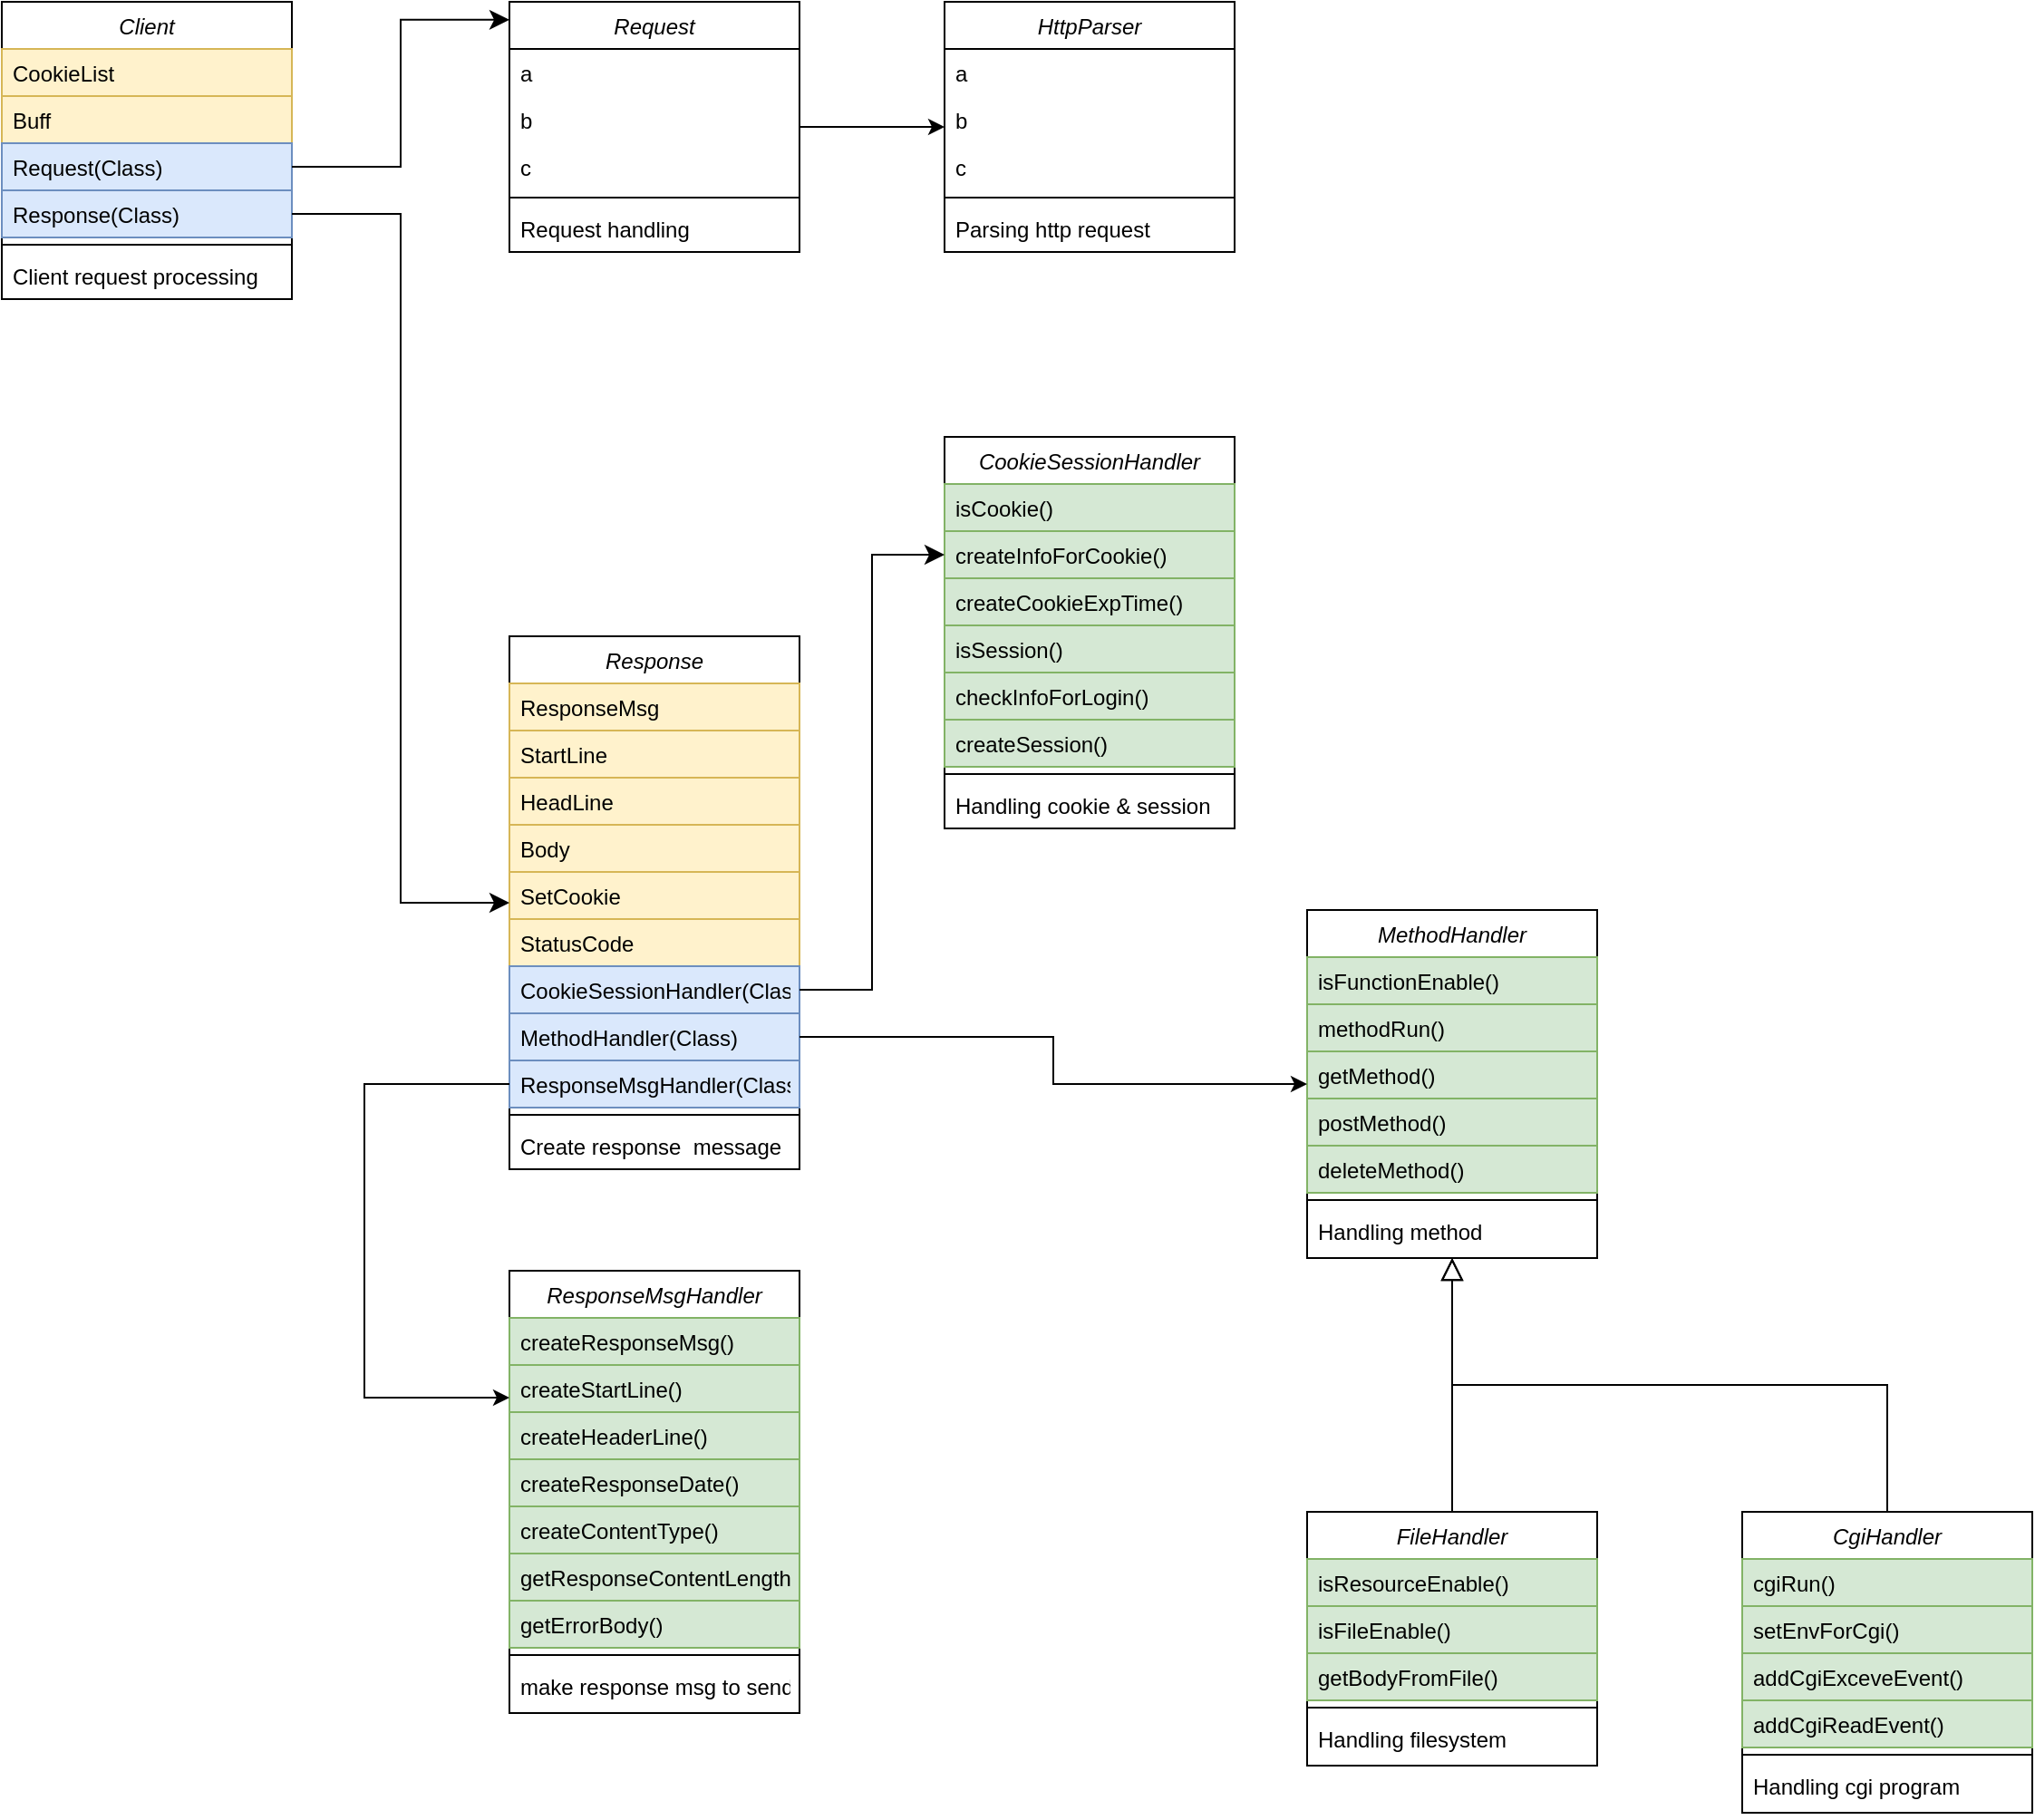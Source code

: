 <mxfile version="21.1.2" type="github">
  <diagram id="C5RBs43oDa-KdzZeNtuy" name="Page-1">
    <mxGraphModel dx="2389" dy="799" grid="1" gridSize="10" guides="1" tooltips="1" connect="1" arrows="1" fold="1" page="1" pageScale="1" pageWidth="827" pageHeight="1169" math="0" shadow="0">
      <root>
        <mxCell id="WIyWlLk6GJQsqaUBKTNV-0" />
        <mxCell id="WIyWlLk6GJQsqaUBKTNV-1" parent="WIyWlLk6GJQsqaUBKTNV-0" />
        <mxCell id="t9GPucWmVJ9je9P9OI-h-0" value="Client" style="swimlane;fontStyle=2;align=center;verticalAlign=top;childLayout=stackLayout;horizontal=1;startSize=26;horizontalStack=0;resizeParent=1;resizeLast=0;collapsible=1;marginBottom=0;rounded=0;shadow=0;strokeWidth=1;" parent="WIyWlLk6GJQsqaUBKTNV-1" vertex="1">
          <mxGeometry x="-440" y="120" width="160" height="164" as="geometry">
            <mxRectangle x="230" y="140" width="160" height="26" as="alternateBounds" />
          </mxGeometry>
        </mxCell>
        <mxCell id="t9GPucWmVJ9je9P9OI-h-1" value="CookieList" style="text;align=left;verticalAlign=top;spacingLeft=4;spacingRight=4;overflow=hidden;rotatable=0;points=[[0,0.5],[1,0.5]];portConstraint=eastwest;fillColor=#fff2cc;strokeColor=#d6b656;" parent="t9GPucWmVJ9je9P9OI-h-0" vertex="1">
          <mxGeometry y="26" width="160" height="26" as="geometry" />
        </mxCell>
        <mxCell id="t9GPucWmVJ9je9P9OI-h-2" value="Buff" style="text;align=left;verticalAlign=top;spacingLeft=4;spacingRight=4;overflow=hidden;rotatable=0;points=[[0,0.5],[1,0.5]];portConstraint=eastwest;rounded=0;shadow=0;html=0;fillColor=#fff2cc;strokeColor=#d6b656;" parent="t9GPucWmVJ9je9P9OI-h-0" vertex="1">
          <mxGeometry y="52" width="160" height="26" as="geometry" />
        </mxCell>
        <mxCell id="t9GPucWmVJ9je9P9OI-h-3" value="Request(Class)" style="text;align=left;verticalAlign=top;spacingLeft=4;spacingRight=4;overflow=hidden;rotatable=0;points=[[0,0.5],[1,0.5]];portConstraint=eastwest;rounded=0;shadow=0;html=0;fillColor=#dae8fc;strokeColor=#6c8ebf;" parent="t9GPucWmVJ9je9P9OI-h-0" vertex="1">
          <mxGeometry y="78" width="160" height="26" as="geometry" />
        </mxCell>
        <mxCell id="t9GPucWmVJ9je9P9OI-h-6" value="Response(Class)" style="text;align=left;verticalAlign=top;spacingLeft=4;spacingRight=4;overflow=hidden;rotatable=0;points=[[0,0.5],[1,0.5]];portConstraint=eastwest;rounded=0;shadow=0;html=0;fillColor=#dae8fc;strokeColor=#6c8ebf;" parent="t9GPucWmVJ9je9P9OI-h-0" vertex="1">
          <mxGeometry y="104" width="160" height="26" as="geometry" />
        </mxCell>
        <mxCell id="t9GPucWmVJ9je9P9OI-h-4" value="" style="line;html=1;strokeWidth=1;align=left;verticalAlign=middle;spacingTop=-1;spacingLeft=3;spacingRight=3;rotatable=0;labelPosition=right;points=[];portConstraint=eastwest;" parent="t9GPucWmVJ9je9P9OI-h-0" vertex="1">
          <mxGeometry y="130" width="160" height="8" as="geometry" />
        </mxCell>
        <mxCell id="t9GPucWmVJ9je9P9OI-h-5" value="Client request processing" style="text;align=left;verticalAlign=top;spacingLeft=4;spacingRight=4;overflow=hidden;rotatable=0;points=[[0,0.5],[1,0.5]];portConstraint=eastwest;" parent="t9GPucWmVJ9je9P9OI-h-0" vertex="1">
          <mxGeometry y="138" width="160" height="26" as="geometry" />
        </mxCell>
        <mxCell id="t9GPucWmVJ9je9P9OI-h-34" value="" style="edgeStyle=orthogonalEdgeStyle;rounded=0;orthogonalLoop=1;jettySize=auto;html=1;" parent="WIyWlLk6GJQsqaUBKTNV-1" source="t9GPucWmVJ9je9P9OI-h-7" target="t9GPucWmVJ9je9P9OI-h-28" edge="1">
          <mxGeometry relative="1" as="geometry" />
        </mxCell>
        <mxCell id="t9GPucWmVJ9je9P9OI-h-7" value="Request" style="swimlane;fontStyle=2;align=center;verticalAlign=top;childLayout=stackLayout;horizontal=1;startSize=26;horizontalStack=0;resizeParent=1;resizeLast=0;collapsible=1;marginBottom=0;rounded=0;shadow=0;strokeWidth=1;" parent="WIyWlLk6GJQsqaUBKTNV-1" vertex="1">
          <mxGeometry x="-160" y="120" width="160" height="138" as="geometry">
            <mxRectangle x="230" y="140" width="160" height="26" as="alternateBounds" />
          </mxGeometry>
        </mxCell>
        <mxCell id="t9GPucWmVJ9je9P9OI-h-8" value="a" style="text;align=left;verticalAlign=top;spacingLeft=4;spacingRight=4;overflow=hidden;rotatable=0;points=[[0,0.5],[1,0.5]];portConstraint=eastwest;" parent="t9GPucWmVJ9je9P9OI-h-7" vertex="1">
          <mxGeometry y="26" width="160" height="26" as="geometry" />
        </mxCell>
        <mxCell id="t9GPucWmVJ9je9P9OI-h-9" value="b" style="text;align=left;verticalAlign=top;spacingLeft=4;spacingRight=4;overflow=hidden;rotatable=0;points=[[0,0.5],[1,0.5]];portConstraint=eastwest;rounded=0;shadow=0;html=0;" parent="t9GPucWmVJ9je9P9OI-h-7" vertex="1">
          <mxGeometry y="52" width="160" height="26" as="geometry" />
        </mxCell>
        <mxCell id="t9GPucWmVJ9je9P9OI-h-10" value="c" style="text;align=left;verticalAlign=top;spacingLeft=4;spacingRight=4;overflow=hidden;rotatable=0;points=[[0,0.5],[1,0.5]];portConstraint=eastwest;rounded=0;shadow=0;html=0;" parent="t9GPucWmVJ9je9P9OI-h-7" vertex="1">
          <mxGeometry y="78" width="160" height="26" as="geometry" />
        </mxCell>
        <mxCell id="t9GPucWmVJ9je9P9OI-h-11" value="" style="line;html=1;strokeWidth=1;align=left;verticalAlign=middle;spacingTop=-1;spacingLeft=3;spacingRight=3;rotatable=0;labelPosition=right;points=[];portConstraint=eastwest;" parent="t9GPucWmVJ9je9P9OI-h-7" vertex="1">
          <mxGeometry y="104" width="160" height="8" as="geometry" />
        </mxCell>
        <mxCell id="t9GPucWmVJ9je9P9OI-h-12" value="Request handling" style="text;align=left;verticalAlign=top;spacingLeft=4;spacingRight=4;overflow=hidden;rotatable=0;points=[[0,0.5],[1,0.5]];portConstraint=eastwest;" parent="t9GPucWmVJ9je9P9OI-h-7" vertex="1">
          <mxGeometry y="112" width="160" height="26" as="geometry" />
        </mxCell>
        <mxCell id="t9GPucWmVJ9je9P9OI-h-26" value="" style="edgeStyle=elbowEdgeStyle;elbow=horizontal;endArrow=classic;html=1;curved=0;rounded=0;endSize=8;startSize=8;exitX=1;exitY=0.5;exitDx=0;exitDy=0;entryX=0;entryY=0.072;entryDx=0;entryDy=0;entryPerimeter=0;" parent="WIyWlLk6GJQsqaUBKTNV-1" source="t9GPucWmVJ9je9P9OI-h-3" target="t9GPucWmVJ9je9P9OI-h-7" edge="1">
          <mxGeometry width="50" height="50" relative="1" as="geometry">
            <mxPoint x="-230" y="230" as="sourcePoint" />
            <mxPoint x="-180" y="180" as="targetPoint" />
          </mxGeometry>
        </mxCell>
        <mxCell id="t9GPucWmVJ9je9P9OI-h-28" value="HttpParser" style="swimlane;fontStyle=2;align=center;verticalAlign=top;childLayout=stackLayout;horizontal=1;startSize=26;horizontalStack=0;resizeParent=1;resizeLast=0;collapsible=1;marginBottom=0;rounded=0;shadow=0;strokeWidth=1;" parent="WIyWlLk6GJQsqaUBKTNV-1" vertex="1">
          <mxGeometry x="80" y="120" width="160" height="138" as="geometry">
            <mxRectangle x="230" y="140" width="160" height="26" as="alternateBounds" />
          </mxGeometry>
        </mxCell>
        <mxCell id="t9GPucWmVJ9je9P9OI-h-29" value="a" style="text;align=left;verticalAlign=top;spacingLeft=4;spacingRight=4;overflow=hidden;rotatable=0;points=[[0,0.5],[1,0.5]];portConstraint=eastwest;" parent="t9GPucWmVJ9je9P9OI-h-28" vertex="1">
          <mxGeometry y="26" width="160" height="26" as="geometry" />
        </mxCell>
        <mxCell id="t9GPucWmVJ9je9P9OI-h-30" value="b" style="text;align=left;verticalAlign=top;spacingLeft=4;spacingRight=4;overflow=hidden;rotatable=0;points=[[0,0.5],[1,0.5]];portConstraint=eastwest;rounded=0;shadow=0;html=0;" parent="t9GPucWmVJ9je9P9OI-h-28" vertex="1">
          <mxGeometry y="52" width="160" height="26" as="geometry" />
        </mxCell>
        <mxCell id="t9GPucWmVJ9je9P9OI-h-31" value="c" style="text;align=left;verticalAlign=top;spacingLeft=4;spacingRight=4;overflow=hidden;rotatable=0;points=[[0,0.5],[1,0.5]];portConstraint=eastwest;rounded=0;shadow=0;html=0;" parent="t9GPucWmVJ9je9P9OI-h-28" vertex="1">
          <mxGeometry y="78" width="160" height="26" as="geometry" />
        </mxCell>
        <mxCell id="t9GPucWmVJ9je9P9OI-h-32" value="" style="line;html=1;strokeWidth=1;align=left;verticalAlign=middle;spacingTop=-1;spacingLeft=3;spacingRight=3;rotatable=0;labelPosition=right;points=[];portConstraint=eastwest;" parent="t9GPucWmVJ9je9P9OI-h-28" vertex="1">
          <mxGeometry y="104" width="160" height="8" as="geometry" />
        </mxCell>
        <mxCell id="t9GPucWmVJ9je9P9OI-h-33" value="Parsing http request" style="text;align=left;verticalAlign=top;spacingLeft=4;spacingRight=4;overflow=hidden;rotatable=0;points=[[0,0.5],[1,0.5]];portConstraint=eastwest;" parent="t9GPucWmVJ9je9P9OI-h-28" vertex="1">
          <mxGeometry y="112" width="160" height="26" as="geometry" />
        </mxCell>
        <mxCell id="t9GPucWmVJ9je9P9OI-h-36" value="Response" style="swimlane;fontStyle=2;align=center;verticalAlign=top;childLayout=stackLayout;horizontal=1;startSize=26;horizontalStack=0;resizeParent=1;resizeLast=0;collapsible=1;marginBottom=0;rounded=0;shadow=0;strokeWidth=1;" parent="WIyWlLk6GJQsqaUBKTNV-1" vertex="1">
          <mxGeometry x="-160" y="470" width="160" height="294" as="geometry">
            <mxRectangle x="230" y="140" width="160" height="26" as="alternateBounds" />
          </mxGeometry>
        </mxCell>
        <mxCell id="t9GPucWmVJ9je9P9OI-h-37" value="ResponseMsg" style="text;align=left;verticalAlign=top;spacingLeft=4;spacingRight=4;overflow=hidden;rotatable=0;points=[[0,0.5],[1,0.5]];portConstraint=eastwest;fillColor=#fff2cc;strokeColor=#d6b656;" parent="t9GPucWmVJ9je9P9OI-h-36" vertex="1">
          <mxGeometry y="26" width="160" height="26" as="geometry" />
        </mxCell>
        <mxCell id="t9GPucWmVJ9je9P9OI-h-38" value="StartLine" style="text;align=left;verticalAlign=top;spacingLeft=4;spacingRight=4;overflow=hidden;rotatable=0;points=[[0,0.5],[1,0.5]];portConstraint=eastwest;rounded=0;shadow=0;html=0;fillColor=#fff2cc;strokeColor=#d6b656;" parent="t9GPucWmVJ9je9P9OI-h-36" vertex="1">
          <mxGeometry y="52" width="160" height="26" as="geometry" />
        </mxCell>
        <mxCell id="t9GPucWmVJ9je9P9OI-h-39" value="HeadLine" style="text;align=left;verticalAlign=top;spacingLeft=4;spacingRight=4;overflow=hidden;rotatable=0;points=[[0,0.5],[1,0.5]];portConstraint=eastwest;rounded=0;shadow=0;html=0;fillColor=#fff2cc;strokeColor=#d6b656;" parent="t9GPucWmVJ9je9P9OI-h-36" vertex="1">
          <mxGeometry y="78" width="160" height="26" as="geometry" />
        </mxCell>
        <mxCell id="t9GPucWmVJ9je9P9OI-h-43" value="Body" style="text;align=left;verticalAlign=top;spacingLeft=4;spacingRight=4;overflow=hidden;rotatable=0;points=[[0,0.5],[1,0.5]];portConstraint=eastwest;rounded=0;shadow=0;html=0;fillColor=#fff2cc;strokeColor=#d6b656;" parent="t9GPucWmVJ9je9P9OI-h-36" vertex="1">
          <mxGeometry y="104" width="160" height="26" as="geometry" />
        </mxCell>
        <mxCell id="t9GPucWmVJ9je9P9OI-h-44" value="SetCookie" style="text;align=left;verticalAlign=top;spacingLeft=4;spacingRight=4;overflow=hidden;rotatable=0;points=[[0,0.5],[1,0.5]];portConstraint=eastwest;rounded=0;shadow=0;html=0;fillColor=#fff2cc;strokeColor=#d6b656;" parent="t9GPucWmVJ9je9P9OI-h-36" vertex="1">
          <mxGeometry y="130" width="160" height="26" as="geometry" />
        </mxCell>
        <mxCell id="t9GPucWmVJ9je9P9OI-h-45" value="StatusCode" style="text;align=left;verticalAlign=top;spacingLeft=4;spacingRight=4;overflow=hidden;rotatable=0;points=[[0,0.5],[1,0.5]];portConstraint=eastwest;rounded=0;shadow=0;html=0;fillColor=#fff2cc;strokeColor=#d6b656;" parent="t9GPucWmVJ9je9P9OI-h-36" vertex="1">
          <mxGeometry y="156" width="160" height="26" as="geometry" />
        </mxCell>
        <mxCell id="t9GPucWmVJ9je9P9OI-h-47" value="CookieSessionHandler(Class)" style="text;align=left;verticalAlign=top;spacingLeft=4;spacingRight=4;overflow=hidden;rotatable=0;points=[[0,0.5],[1,0.5]];portConstraint=eastwest;rounded=0;shadow=0;html=0;fillColor=#dae8fc;strokeColor=#6c8ebf;" parent="t9GPucWmVJ9je9P9OI-h-36" vertex="1">
          <mxGeometry y="182" width="160" height="26" as="geometry" />
        </mxCell>
        <mxCell id="t9GPucWmVJ9je9P9OI-h-48" value="MethodHandler(Class)" style="text;align=left;verticalAlign=top;spacingLeft=4;spacingRight=4;overflow=hidden;rotatable=0;points=[[0,0.5],[1,0.5]];portConstraint=eastwest;rounded=0;shadow=0;html=0;fillColor=#dae8fc;strokeColor=#6c8ebf;" parent="t9GPucWmVJ9je9P9OI-h-36" vertex="1">
          <mxGeometry y="208" width="160" height="26" as="geometry" />
        </mxCell>
        <mxCell id="t9GPucWmVJ9je9P9OI-h-49" value="ResponseMsgHandler(Class)" style="text;align=left;verticalAlign=top;spacingLeft=4;spacingRight=4;overflow=hidden;rotatable=0;points=[[0,0.5],[1,0.5]];portConstraint=eastwest;rounded=0;shadow=0;html=0;fillColor=#dae8fc;strokeColor=#6c8ebf;" parent="t9GPucWmVJ9je9P9OI-h-36" vertex="1">
          <mxGeometry y="234" width="160" height="26" as="geometry" />
        </mxCell>
        <mxCell id="t9GPucWmVJ9je9P9OI-h-40" value="" style="line;html=1;strokeWidth=1;align=left;verticalAlign=middle;spacingTop=-1;spacingLeft=3;spacingRight=3;rotatable=0;labelPosition=right;points=[];portConstraint=eastwest;" parent="t9GPucWmVJ9je9P9OI-h-36" vertex="1">
          <mxGeometry y="260" width="160" height="8" as="geometry" />
        </mxCell>
        <mxCell id="t9GPucWmVJ9je9P9OI-h-41" value="Create response  message" style="text;align=left;verticalAlign=top;spacingLeft=4;spacingRight=4;overflow=hidden;rotatable=0;points=[[0,0.5],[1,0.5]];portConstraint=eastwest;" parent="t9GPucWmVJ9je9P9OI-h-36" vertex="1">
          <mxGeometry y="268" width="160" height="26" as="geometry" />
        </mxCell>
        <mxCell id="t9GPucWmVJ9je9P9OI-h-46" value="" style="edgeStyle=elbowEdgeStyle;elbow=horizontal;endArrow=classic;html=1;curved=0;rounded=0;endSize=8;startSize=8;exitX=1;exitY=0.5;exitDx=0;exitDy=0;" parent="WIyWlLk6GJQsqaUBKTNV-1" source="t9GPucWmVJ9je9P9OI-h-6" target="t9GPucWmVJ9je9P9OI-h-36" edge="1">
          <mxGeometry width="50" height="50" relative="1" as="geometry">
            <mxPoint x="-270" y="221" as="sourcePoint" />
            <mxPoint x="-150" y="140" as="targetPoint" />
          </mxGeometry>
        </mxCell>
        <mxCell id="t9GPucWmVJ9je9P9OI-h-75" value="CookieSessionHandler" style="swimlane;fontStyle=2;align=center;verticalAlign=top;childLayout=stackLayout;horizontal=1;startSize=26;horizontalStack=0;resizeParent=1;resizeLast=0;collapsible=1;marginBottom=0;rounded=0;shadow=0;strokeWidth=1;" parent="WIyWlLk6GJQsqaUBKTNV-1" vertex="1">
          <mxGeometry x="80" y="360" width="160" height="216" as="geometry">
            <mxRectangle x="230" y="140" width="160" height="26" as="alternateBounds" />
          </mxGeometry>
        </mxCell>
        <mxCell id="t9GPucWmVJ9je9P9OI-h-76" value="isCookie()" style="text;align=left;verticalAlign=top;spacingLeft=4;spacingRight=4;overflow=hidden;rotatable=0;points=[[0,0.5],[1,0.5]];portConstraint=eastwest;fillColor=#d5e8d4;strokeColor=#82b366;" parent="t9GPucWmVJ9je9P9OI-h-75" vertex="1">
          <mxGeometry y="26" width="160" height="26" as="geometry" />
        </mxCell>
        <mxCell id="t9GPucWmVJ9je9P9OI-h-77" value="createInfoForCookie()" style="text;align=left;verticalAlign=top;spacingLeft=4;spacingRight=4;overflow=hidden;rotatable=0;points=[[0,0.5],[1,0.5]];portConstraint=eastwest;rounded=0;shadow=0;html=0;fillColor=#d5e8d4;strokeColor=#82b366;" parent="t9GPucWmVJ9je9P9OI-h-75" vertex="1">
          <mxGeometry y="52" width="160" height="26" as="geometry" />
        </mxCell>
        <mxCell id="t9GPucWmVJ9je9P9OI-h-78" value="createCookieExpTime()" style="text;align=left;verticalAlign=top;spacingLeft=4;spacingRight=4;overflow=hidden;rotatable=0;points=[[0,0.5],[1,0.5]];portConstraint=eastwest;rounded=0;shadow=0;html=0;fillColor=#d5e8d4;strokeColor=#82b366;" parent="t9GPucWmVJ9je9P9OI-h-75" vertex="1">
          <mxGeometry y="78" width="160" height="26" as="geometry" />
        </mxCell>
        <mxCell id="i1IGVESvHexptYgJBRZD-1" value="isSession()" style="text;align=left;verticalAlign=top;spacingLeft=4;spacingRight=4;overflow=hidden;rotatable=0;points=[[0,0.5],[1,0.5]];portConstraint=eastwest;rounded=0;shadow=0;html=0;fillColor=#d5e8d4;strokeColor=#82b366;" vertex="1" parent="t9GPucWmVJ9je9P9OI-h-75">
          <mxGeometry y="104" width="160" height="26" as="geometry" />
        </mxCell>
        <mxCell id="i1IGVESvHexptYgJBRZD-2" value="checkInfoForLogin()" style="text;align=left;verticalAlign=top;spacingLeft=4;spacingRight=4;overflow=hidden;rotatable=0;points=[[0,0.5],[1,0.5]];portConstraint=eastwest;rounded=0;shadow=0;html=0;fillColor=#d5e8d4;strokeColor=#82b366;" vertex="1" parent="t9GPucWmVJ9je9P9OI-h-75">
          <mxGeometry y="130" width="160" height="26" as="geometry" />
        </mxCell>
        <mxCell id="i1IGVESvHexptYgJBRZD-3" value="createSession()" style="text;align=left;verticalAlign=top;spacingLeft=4;spacingRight=4;overflow=hidden;rotatable=0;points=[[0,0.5],[1,0.5]];portConstraint=eastwest;rounded=0;shadow=0;html=0;fillColor=#d5e8d4;strokeColor=#82b366;" vertex="1" parent="t9GPucWmVJ9je9P9OI-h-75">
          <mxGeometry y="156" width="160" height="26" as="geometry" />
        </mxCell>
        <mxCell id="t9GPucWmVJ9je9P9OI-h-79" value="" style="line;html=1;strokeWidth=1;align=left;verticalAlign=middle;spacingTop=-1;spacingLeft=3;spacingRight=3;rotatable=0;labelPosition=right;points=[];portConstraint=eastwest;" parent="t9GPucWmVJ9je9P9OI-h-75" vertex="1">
          <mxGeometry y="182" width="160" height="8" as="geometry" />
        </mxCell>
        <mxCell id="t9GPucWmVJ9je9P9OI-h-80" value="Handling cookie &amp; session" style="text;align=left;verticalAlign=top;spacingLeft=4;spacingRight=4;overflow=hidden;rotatable=0;points=[[0,0.5],[1,0.5]];portConstraint=eastwest;" parent="t9GPucWmVJ9je9P9OI-h-75" vertex="1">
          <mxGeometry y="190" width="160" height="26" as="geometry" />
        </mxCell>
        <mxCell id="t9GPucWmVJ9je9P9OI-h-81" value="MethodHandler" style="swimlane;fontStyle=2;align=center;verticalAlign=top;childLayout=stackLayout;horizontal=1;startSize=26;horizontalStack=0;resizeParent=1;resizeLast=0;collapsible=1;marginBottom=0;rounded=0;shadow=0;strokeWidth=1;" parent="WIyWlLk6GJQsqaUBKTNV-1" vertex="1">
          <mxGeometry x="280" y="621" width="160" height="192" as="geometry">
            <mxRectangle x="230" y="140" width="160" height="26" as="alternateBounds" />
          </mxGeometry>
        </mxCell>
        <mxCell id="t9GPucWmVJ9je9P9OI-h-82" value="isFunctionEnable()" style="text;align=left;verticalAlign=top;spacingLeft=4;spacingRight=4;overflow=hidden;rotatable=0;points=[[0,0.5],[1,0.5]];portConstraint=eastwest;fillColor=#d5e8d4;strokeColor=#82b366;" parent="t9GPucWmVJ9je9P9OI-h-81" vertex="1">
          <mxGeometry y="26" width="160" height="26" as="geometry" />
        </mxCell>
        <mxCell id="t9GPucWmVJ9je9P9OI-h-83" value="methodRun()" style="text;align=left;verticalAlign=top;spacingLeft=4;spacingRight=4;overflow=hidden;rotatable=0;points=[[0,0.5],[1,0.5]];portConstraint=eastwest;rounded=0;shadow=0;html=0;fillColor=#d5e8d4;strokeColor=#82b366;" parent="t9GPucWmVJ9je9P9OI-h-81" vertex="1">
          <mxGeometry y="52" width="160" height="26" as="geometry" />
        </mxCell>
        <mxCell id="t9GPucWmVJ9je9P9OI-h-84" value="getMethod()" style="text;align=left;verticalAlign=top;spacingLeft=4;spacingRight=4;overflow=hidden;rotatable=0;points=[[0,0.5],[1,0.5]];portConstraint=eastwest;rounded=0;shadow=0;html=0;fillColor=#d5e8d4;strokeColor=#82b366;" parent="t9GPucWmVJ9je9P9OI-h-81" vertex="1">
          <mxGeometry y="78" width="160" height="26" as="geometry" />
        </mxCell>
        <mxCell id="i1IGVESvHexptYgJBRZD-4" value="postMethod()" style="text;align=left;verticalAlign=top;spacingLeft=4;spacingRight=4;overflow=hidden;rotatable=0;points=[[0,0.5],[1,0.5]];portConstraint=eastwest;rounded=0;shadow=0;html=0;fillColor=#d5e8d4;strokeColor=#82b366;" vertex="1" parent="t9GPucWmVJ9je9P9OI-h-81">
          <mxGeometry y="104" width="160" height="26" as="geometry" />
        </mxCell>
        <mxCell id="i1IGVESvHexptYgJBRZD-5" value="deleteMethod()" style="text;align=left;verticalAlign=top;spacingLeft=4;spacingRight=4;overflow=hidden;rotatable=0;points=[[0,0.5],[1,0.5]];portConstraint=eastwest;rounded=0;shadow=0;html=0;fillColor=#d5e8d4;strokeColor=#82b366;" vertex="1" parent="t9GPucWmVJ9je9P9OI-h-81">
          <mxGeometry y="130" width="160" height="26" as="geometry" />
        </mxCell>
        <mxCell id="t9GPucWmVJ9je9P9OI-h-85" value="" style="line;html=1;strokeWidth=1;align=left;verticalAlign=middle;spacingTop=-1;spacingLeft=3;spacingRight=3;rotatable=0;labelPosition=right;points=[];portConstraint=eastwest;" parent="t9GPucWmVJ9je9P9OI-h-81" vertex="1">
          <mxGeometry y="156" width="160" height="8" as="geometry" />
        </mxCell>
        <mxCell id="t9GPucWmVJ9je9P9OI-h-86" value="Handling method" style="text;align=left;verticalAlign=top;spacingLeft=4;spacingRight=4;overflow=hidden;rotatable=0;points=[[0,0.5],[1,0.5]];portConstraint=eastwest;" parent="t9GPucWmVJ9je9P9OI-h-81" vertex="1">
          <mxGeometry y="164" width="160" height="28" as="geometry" />
        </mxCell>
        <mxCell id="t9GPucWmVJ9je9P9OI-h-87" value="" style="edgeStyle=orthogonalEdgeStyle;rounded=0;orthogonalLoop=1;jettySize=auto;html=1;exitX=1;exitY=0.5;exitDx=0;exitDy=0;" parent="WIyWlLk6GJQsqaUBKTNV-1" source="t9GPucWmVJ9je9P9OI-h-48" target="t9GPucWmVJ9je9P9OI-h-81" edge="1">
          <mxGeometry relative="1" as="geometry">
            <mxPoint x="10" y="627" as="sourcePoint" />
            <mxPoint x="90" y="515" as="targetPoint" />
          </mxGeometry>
        </mxCell>
        <mxCell id="t9GPucWmVJ9je9P9OI-h-88" value="FileHandler" style="swimlane;fontStyle=2;align=center;verticalAlign=top;childLayout=stackLayout;horizontal=1;startSize=26;horizontalStack=0;resizeParent=1;resizeLast=0;collapsible=1;marginBottom=0;rounded=0;shadow=0;strokeWidth=1;" parent="WIyWlLk6GJQsqaUBKTNV-1" vertex="1">
          <mxGeometry x="280" y="953" width="160" height="140" as="geometry">
            <mxRectangle x="230" y="140" width="160" height="26" as="alternateBounds" />
          </mxGeometry>
        </mxCell>
        <mxCell id="t9GPucWmVJ9je9P9OI-h-89" value="isResourceEnable()" style="text;align=left;verticalAlign=top;spacingLeft=4;spacingRight=4;overflow=hidden;rotatable=0;points=[[0,0.5],[1,0.5]];portConstraint=eastwest;fillColor=#d5e8d4;strokeColor=#82b366;" parent="t9GPucWmVJ9je9P9OI-h-88" vertex="1">
          <mxGeometry y="26" width="160" height="26" as="geometry" />
        </mxCell>
        <mxCell id="t9GPucWmVJ9je9P9OI-h-90" value="isFileEnable()" style="text;align=left;verticalAlign=top;spacingLeft=4;spacingRight=4;overflow=hidden;rotatable=0;points=[[0,0.5],[1,0.5]];portConstraint=eastwest;rounded=0;shadow=0;html=0;fillColor=#d5e8d4;strokeColor=#82b366;" parent="t9GPucWmVJ9je9P9OI-h-88" vertex="1">
          <mxGeometry y="52" width="160" height="26" as="geometry" />
        </mxCell>
        <mxCell id="t9GPucWmVJ9je9P9OI-h-91" value="getBodyFromFile()" style="text;align=left;verticalAlign=top;spacingLeft=4;spacingRight=4;overflow=hidden;rotatable=0;points=[[0,0.5],[1,0.5]];portConstraint=eastwest;rounded=0;shadow=0;html=0;fillColor=#d5e8d4;strokeColor=#82b366;" parent="t9GPucWmVJ9je9P9OI-h-88" vertex="1">
          <mxGeometry y="78" width="160" height="26" as="geometry" />
        </mxCell>
        <mxCell id="t9GPucWmVJ9je9P9OI-h-92" value="" style="line;html=1;strokeWidth=1;align=left;verticalAlign=middle;spacingTop=-1;spacingLeft=3;spacingRight=3;rotatable=0;labelPosition=right;points=[];portConstraint=eastwest;" parent="t9GPucWmVJ9je9P9OI-h-88" vertex="1">
          <mxGeometry y="104" width="160" height="8" as="geometry" />
        </mxCell>
        <mxCell id="t9GPucWmVJ9je9P9OI-h-93" value="Handling filesystem" style="text;align=left;verticalAlign=top;spacingLeft=4;spacingRight=4;overflow=hidden;rotatable=0;points=[[0,0.5],[1,0.5]];portConstraint=eastwest;" parent="t9GPucWmVJ9je9P9OI-h-88" vertex="1">
          <mxGeometry y="112" width="160" height="28" as="geometry" />
        </mxCell>
        <mxCell id="t9GPucWmVJ9je9P9OI-h-94" value="CgiHandler" style="swimlane;fontStyle=2;align=center;verticalAlign=top;childLayout=stackLayout;horizontal=1;startSize=26;horizontalStack=0;resizeParent=1;resizeLast=0;collapsible=1;marginBottom=0;rounded=0;shadow=0;strokeWidth=1;" parent="WIyWlLk6GJQsqaUBKTNV-1" vertex="1">
          <mxGeometry x="520" y="953" width="160" height="166" as="geometry">
            <mxRectangle x="230" y="140" width="160" height="26" as="alternateBounds" />
          </mxGeometry>
        </mxCell>
        <mxCell id="t9GPucWmVJ9je9P9OI-h-95" value="cgiRun()" style="text;align=left;verticalAlign=top;spacingLeft=4;spacingRight=4;overflow=hidden;rotatable=0;points=[[0,0.5],[1,0.5]];portConstraint=eastwest;fillColor=#d5e8d4;strokeColor=#82b366;" parent="t9GPucWmVJ9je9P9OI-h-94" vertex="1">
          <mxGeometry y="26" width="160" height="26" as="geometry" />
        </mxCell>
        <mxCell id="t9GPucWmVJ9je9P9OI-h-96" value="setEnvForCgi()" style="text;align=left;verticalAlign=top;spacingLeft=4;spacingRight=4;overflow=hidden;rotatable=0;points=[[0,0.5],[1,0.5]];portConstraint=eastwest;rounded=0;shadow=0;html=0;fillColor=#d5e8d4;strokeColor=#82b366;" parent="t9GPucWmVJ9je9P9OI-h-94" vertex="1">
          <mxGeometry y="52" width="160" height="26" as="geometry" />
        </mxCell>
        <mxCell id="t9GPucWmVJ9je9P9OI-h-97" value="addCgiExceveEvent()" style="text;align=left;verticalAlign=top;spacingLeft=4;spacingRight=4;overflow=hidden;rotatable=0;points=[[0,0.5],[1,0.5]];portConstraint=eastwest;rounded=0;shadow=0;html=0;fillColor=#d5e8d4;strokeColor=#82b366;" parent="t9GPucWmVJ9je9P9OI-h-94" vertex="1">
          <mxGeometry y="78" width="160" height="26" as="geometry" />
        </mxCell>
        <mxCell id="i1IGVESvHexptYgJBRZD-6" value="addCgiReadEvent()" style="text;align=left;verticalAlign=top;spacingLeft=4;spacingRight=4;overflow=hidden;rotatable=0;points=[[0,0.5],[1,0.5]];portConstraint=eastwest;rounded=0;shadow=0;html=0;fillColor=#d5e8d4;strokeColor=#82b366;" vertex="1" parent="t9GPucWmVJ9je9P9OI-h-94">
          <mxGeometry y="104" width="160" height="26" as="geometry" />
        </mxCell>
        <mxCell id="t9GPucWmVJ9je9P9OI-h-98" value="" style="line;html=1;strokeWidth=1;align=left;verticalAlign=middle;spacingTop=-1;spacingLeft=3;spacingRight=3;rotatable=0;labelPosition=right;points=[];portConstraint=eastwest;" parent="t9GPucWmVJ9je9P9OI-h-94" vertex="1">
          <mxGeometry y="130" width="160" height="8" as="geometry" />
        </mxCell>
        <mxCell id="t9GPucWmVJ9je9P9OI-h-99" value="Handling cgi program" style="text;align=left;verticalAlign=top;spacingLeft=4;spacingRight=4;overflow=hidden;rotatable=0;points=[[0,0.5],[1,0.5]];portConstraint=eastwest;" parent="t9GPucWmVJ9je9P9OI-h-94" vertex="1">
          <mxGeometry y="138" width="160" height="28" as="geometry" />
        </mxCell>
        <mxCell id="t9GPucWmVJ9je9P9OI-h-100" value="" style="endArrow=block;endSize=10;endFill=0;shadow=0;strokeWidth=1;rounded=0;edgeStyle=elbowEdgeStyle;elbow=vertical;exitX=0.5;exitY=0;exitDx=0;exitDy=0;" parent="WIyWlLk6GJQsqaUBKTNV-1" source="t9GPucWmVJ9je9P9OI-h-88" edge="1">
          <mxGeometry width="160" relative="1" as="geometry">
            <mxPoint x="350" y="825" as="sourcePoint" />
            <mxPoint x="360" y="813" as="targetPoint" />
          </mxGeometry>
        </mxCell>
        <mxCell id="t9GPucWmVJ9je9P9OI-h-101" value="" style="endArrow=block;endSize=10;endFill=0;shadow=0;strokeWidth=1;rounded=0;edgeStyle=elbowEdgeStyle;elbow=vertical;exitX=0.5;exitY=0;exitDx=0;exitDy=0;" parent="WIyWlLk6GJQsqaUBKTNV-1" source="t9GPucWmVJ9je9P9OI-h-94" edge="1">
          <mxGeometry width="160" relative="1" as="geometry">
            <mxPoint x="370" y="803" as="sourcePoint" />
            <mxPoint x="360" y="813" as="targetPoint" />
          </mxGeometry>
        </mxCell>
        <mxCell id="t9GPucWmVJ9je9P9OI-h-102" value="ResponseMsgHandler" style="swimlane;fontStyle=2;align=center;verticalAlign=top;childLayout=stackLayout;horizontal=1;startSize=26;horizontalStack=0;resizeParent=1;resizeLast=0;collapsible=1;marginBottom=0;rounded=0;shadow=0;strokeWidth=1;" parent="WIyWlLk6GJQsqaUBKTNV-1" vertex="1">
          <mxGeometry x="-160" y="820" width="160" height="244" as="geometry">
            <mxRectangle x="230" y="140" width="160" height="26" as="alternateBounds" />
          </mxGeometry>
        </mxCell>
        <mxCell id="t9GPucWmVJ9je9P9OI-h-103" value="createResponseMsg()" style="text;align=left;verticalAlign=top;spacingLeft=4;spacingRight=4;overflow=hidden;rotatable=0;points=[[0,0.5],[1,0.5]];portConstraint=eastwest;fillColor=#d5e8d4;strokeColor=#82b366;" parent="t9GPucWmVJ9je9P9OI-h-102" vertex="1">
          <mxGeometry y="26" width="160" height="26" as="geometry" />
        </mxCell>
        <mxCell id="t9GPucWmVJ9je9P9OI-h-104" value="createStartLine()" style="text;align=left;verticalAlign=top;spacingLeft=4;spacingRight=4;overflow=hidden;rotatable=0;points=[[0,0.5],[1,0.5]];portConstraint=eastwest;rounded=0;shadow=0;html=0;fillColor=#d5e8d4;strokeColor=#82b366;" parent="t9GPucWmVJ9je9P9OI-h-102" vertex="1">
          <mxGeometry y="52" width="160" height="26" as="geometry" />
        </mxCell>
        <mxCell id="t9GPucWmVJ9je9P9OI-h-105" value="createHeaderLine()" style="text;align=left;verticalAlign=top;spacingLeft=4;spacingRight=4;overflow=hidden;rotatable=0;points=[[0,0.5],[1,0.5]];portConstraint=eastwest;rounded=0;shadow=0;html=0;fillColor=#d5e8d4;strokeColor=#82b366;" parent="t9GPucWmVJ9je9P9OI-h-102" vertex="1">
          <mxGeometry y="78" width="160" height="26" as="geometry" />
        </mxCell>
        <mxCell id="i1IGVESvHexptYgJBRZD-7" value="createResponseDate()" style="text;align=left;verticalAlign=top;spacingLeft=4;spacingRight=4;overflow=hidden;rotatable=0;points=[[0,0.5],[1,0.5]];portConstraint=eastwest;rounded=0;shadow=0;html=0;fillColor=#d5e8d4;strokeColor=#82b366;" vertex="1" parent="t9GPucWmVJ9je9P9OI-h-102">
          <mxGeometry y="104" width="160" height="26" as="geometry" />
        </mxCell>
        <mxCell id="i1IGVESvHexptYgJBRZD-8" value="createContentType()" style="text;align=left;verticalAlign=top;spacingLeft=4;spacingRight=4;overflow=hidden;rotatable=0;points=[[0,0.5],[1,0.5]];portConstraint=eastwest;rounded=0;shadow=0;html=0;fillColor=#d5e8d4;strokeColor=#82b366;" vertex="1" parent="t9GPucWmVJ9je9P9OI-h-102">
          <mxGeometry y="130" width="160" height="26" as="geometry" />
        </mxCell>
        <mxCell id="i1IGVESvHexptYgJBRZD-9" value="getResponseContentLength()" style="text;align=left;verticalAlign=top;spacingLeft=4;spacingRight=4;overflow=hidden;rotatable=0;points=[[0,0.5],[1,0.5]];portConstraint=eastwest;rounded=0;shadow=0;html=0;fillColor=#d5e8d4;strokeColor=#82b366;" vertex="1" parent="t9GPucWmVJ9je9P9OI-h-102">
          <mxGeometry y="156" width="160" height="26" as="geometry" />
        </mxCell>
        <mxCell id="i1IGVESvHexptYgJBRZD-10" value="getErrorBody()" style="text;align=left;verticalAlign=top;spacingLeft=4;spacingRight=4;overflow=hidden;rotatable=0;points=[[0,0.5],[1,0.5]];portConstraint=eastwest;rounded=0;shadow=0;html=0;fillColor=#d5e8d4;strokeColor=#82b366;" vertex="1" parent="t9GPucWmVJ9je9P9OI-h-102">
          <mxGeometry y="182" width="160" height="26" as="geometry" />
        </mxCell>
        <mxCell id="t9GPucWmVJ9je9P9OI-h-106" value="" style="line;html=1;strokeWidth=1;align=left;verticalAlign=middle;spacingTop=-1;spacingLeft=3;spacingRight=3;rotatable=0;labelPosition=right;points=[];portConstraint=eastwest;" parent="t9GPucWmVJ9je9P9OI-h-102" vertex="1">
          <mxGeometry y="208" width="160" height="8" as="geometry" />
        </mxCell>
        <mxCell id="t9GPucWmVJ9je9P9OI-h-107" value="make response msg to send" style="text;align=left;verticalAlign=top;spacingLeft=4;spacingRight=4;overflow=hidden;rotatable=0;points=[[0,0.5],[1,0.5]];portConstraint=eastwest;" parent="t9GPucWmVJ9je9P9OI-h-102" vertex="1">
          <mxGeometry y="216" width="160" height="28" as="geometry" />
        </mxCell>
        <mxCell id="t9GPucWmVJ9je9P9OI-h-109" value="" style="edgeStyle=orthogonalEdgeStyle;rounded=0;orthogonalLoop=1;jettySize=auto;html=1;exitX=0;exitY=0.5;exitDx=0;exitDy=0;" parent="WIyWlLk6GJQsqaUBKTNV-1" source="t9GPucWmVJ9je9P9OI-h-49" edge="1">
          <mxGeometry relative="1" as="geometry">
            <mxPoint x="-350" y="910" as="sourcePoint" />
            <mxPoint x="-160" y="890" as="targetPoint" />
            <Array as="points">
              <mxPoint x="-240" y="717" />
              <mxPoint x="-240" y="890" />
            </Array>
          </mxGeometry>
        </mxCell>
        <mxCell id="i1IGVESvHexptYgJBRZD-0" value="" style="edgeStyle=elbowEdgeStyle;elbow=horizontal;endArrow=classic;html=1;curved=0;rounded=0;endSize=8;startSize=8;exitX=1;exitY=0.5;exitDx=0;exitDy=0;entryX=0;entryY=0.5;entryDx=0;entryDy=0;" edge="1" parent="WIyWlLk6GJQsqaUBKTNV-1" source="t9GPucWmVJ9je9P9OI-h-47" target="t9GPucWmVJ9je9P9OI-h-77">
          <mxGeometry width="50" height="50" relative="1" as="geometry">
            <mxPoint x="-270" y="247" as="sourcePoint" />
            <mxPoint x="-150" y="627" as="targetPoint" />
          </mxGeometry>
        </mxCell>
      </root>
    </mxGraphModel>
  </diagram>
</mxfile>
